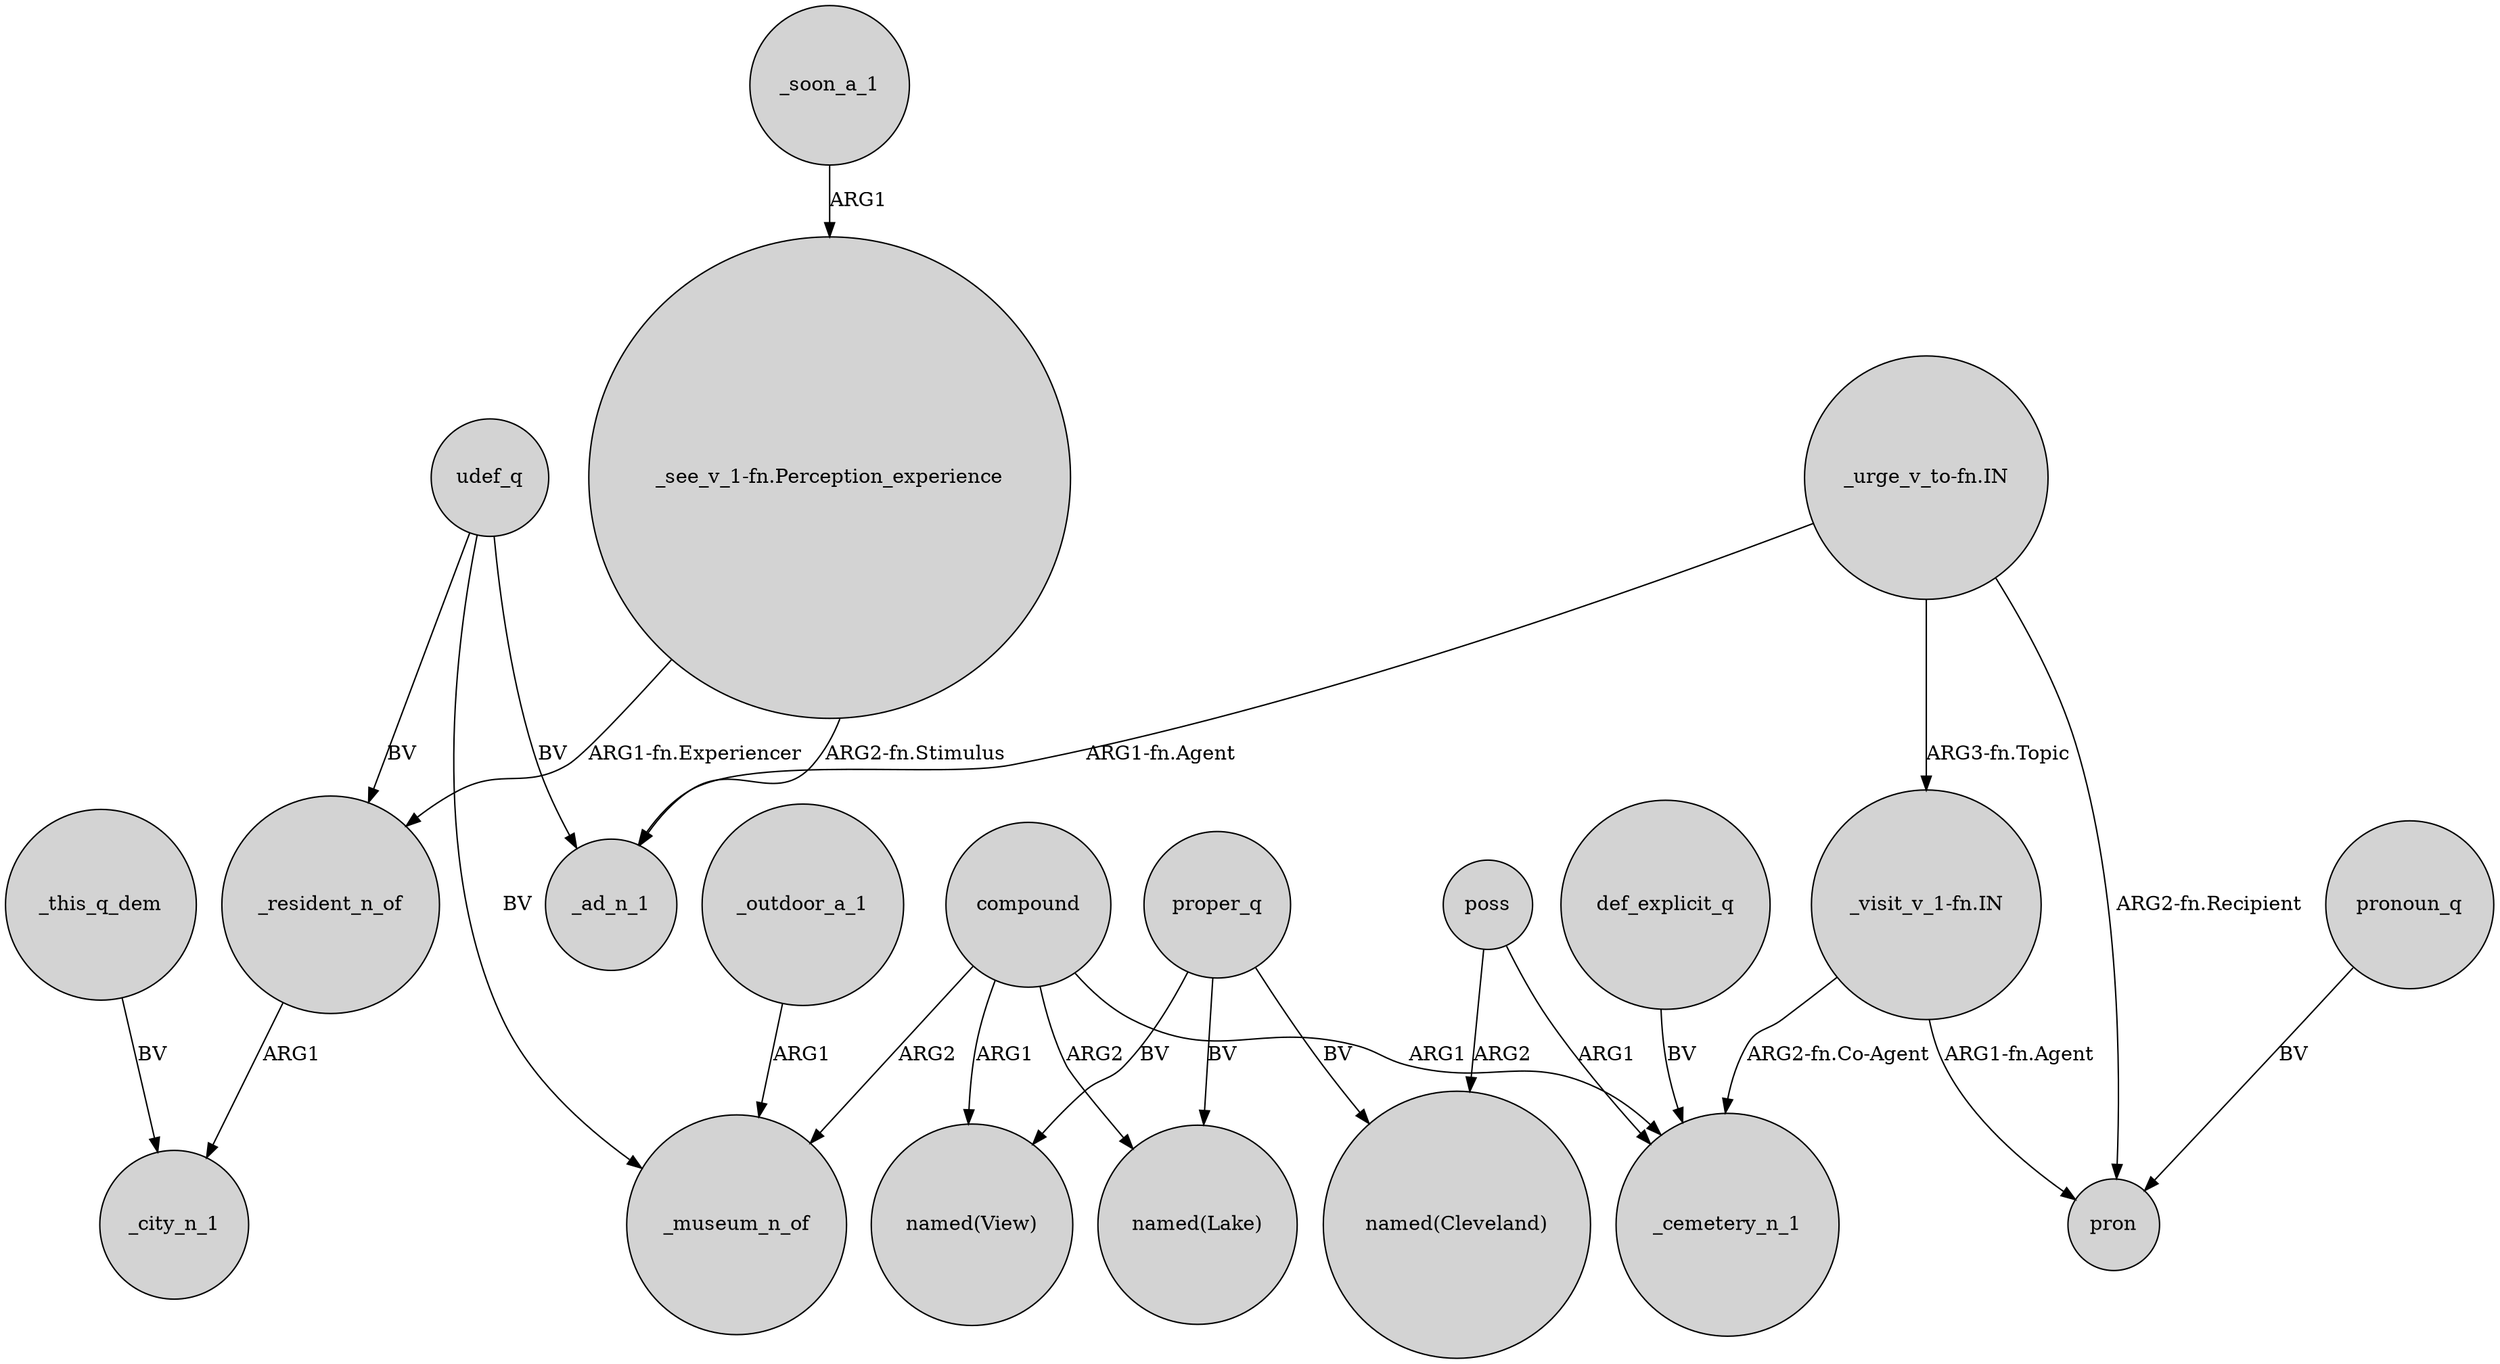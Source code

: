 digraph {
	node [shape=circle style=filled]
	"_urge_v_to-fn.IN" -> _ad_n_1 [label="ARG1-fn.Agent"]
	"_urge_v_to-fn.IN" -> pron [label="ARG2-fn.Recipient"]
	_resident_n_of -> _city_n_1 [label=ARG1]
	_soon_a_1 -> "_see_v_1-fn.Perception_experience" [label=ARG1]
	compound -> "named(Lake)" [label=ARG2]
	"_urge_v_to-fn.IN" -> "_visit_v_1-fn.IN" [label="ARG3-fn.Topic"]
	proper_q -> "named(Lake)" [label=BV]
	"_see_v_1-fn.Perception_experience" -> _ad_n_1 [label="ARG2-fn.Stimulus"]
	def_explicit_q -> _cemetery_n_1 [label=BV]
	poss -> _cemetery_n_1 [label=ARG1]
	"_visit_v_1-fn.IN" -> _cemetery_n_1 [label="ARG2-fn.Co-Agent"]
	pronoun_q -> pron [label=BV]
	udef_q -> _resident_n_of [label=BV]
	_this_q_dem -> _city_n_1 [label=BV]
	"_see_v_1-fn.Perception_experience" -> _resident_n_of [label="ARG1-fn.Experiencer"]
	udef_q -> _ad_n_1 [label=BV]
	poss -> "named(Cleveland)" [label=ARG2]
	compound -> "named(View)" [label=ARG1]
	udef_q -> _museum_n_of [label=BV]
	_outdoor_a_1 -> _museum_n_of [label=ARG1]
	proper_q -> "named(Cleveland)" [label=BV]
	compound -> _museum_n_of [label=ARG2]
	"_visit_v_1-fn.IN" -> pron [label="ARG1-fn.Agent"]
	compound -> _cemetery_n_1 [label=ARG1]
	proper_q -> "named(View)" [label=BV]
}
